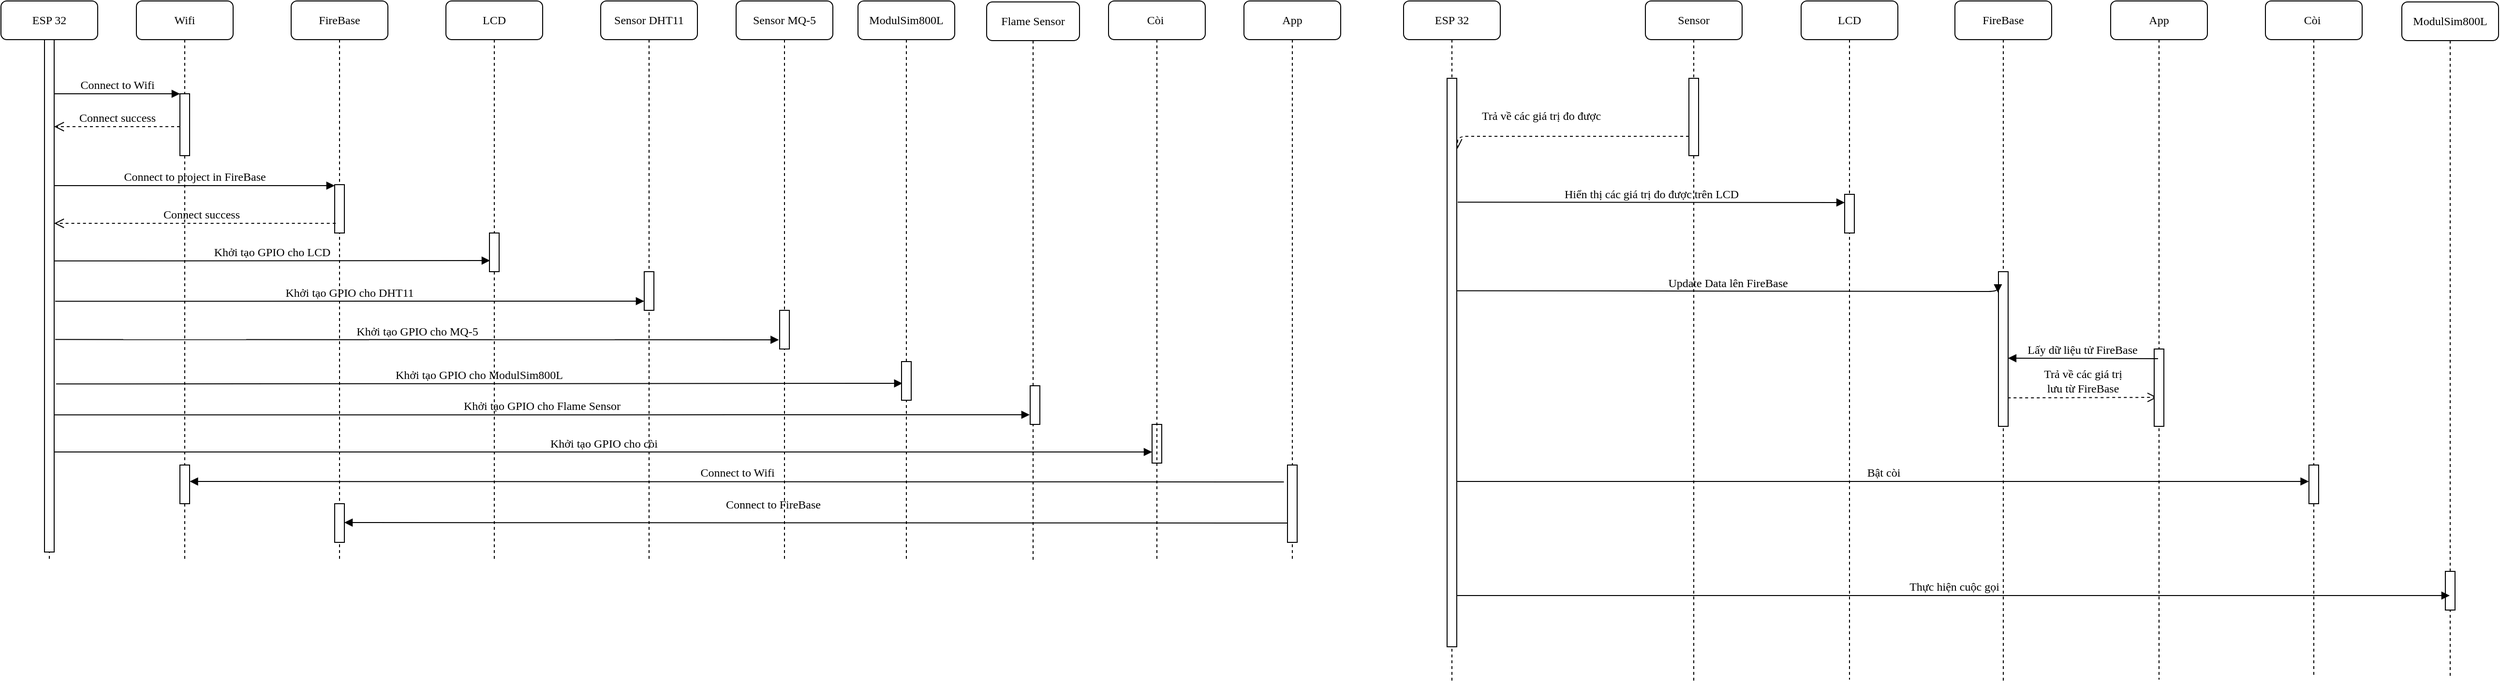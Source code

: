 <mxfile version="22.1.3" type="device">
  <diagram name="Page-1" id="13e1069c-82ec-6db2-03f1-153e76fe0fe0">
    <mxGraphModel dx="1469" dy="810" grid="0" gridSize="10" guides="1" tooltips="1" connect="1" arrows="1" fold="1" page="0" pageScale="1" pageWidth="1100" pageHeight="850" background="none" math="0" shadow="0">
      <root>
        <mxCell id="0" />
        <mxCell id="1" parent="0" />
        <mxCell id="7baba1c4bc27f4b0-2" value="Wifi" style="shape=umlLifeline;perimeter=lifelinePerimeter;whiteSpace=wrap;html=1;container=1;collapsible=0;recursiveResize=0;outlineConnect=0;rounded=1;shadow=0;comic=0;labelBackgroundColor=none;strokeWidth=1;fontFamily=Verdana;fontSize=12;align=center;" parent="1" vertex="1">
          <mxGeometry x="240" y="80" width="100" height="580" as="geometry" />
        </mxCell>
        <mxCell id="7baba1c4bc27f4b0-10" value="" style="html=1;points=[];perimeter=orthogonalPerimeter;rounded=0;shadow=0;comic=0;labelBackgroundColor=none;strokeWidth=1;fontFamily=Verdana;fontSize=12;align=center;" parent="7baba1c4bc27f4b0-2" vertex="1">
          <mxGeometry x="45" y="96" width="10" height="64" as="geometry" />
        </mxCell>
        <mxCell id="nI8wbM8Z-jG2XdsL9lHm-7" value="" style="html=1;points=[];perimeter=orthogonalPerimeter;rounded=0;shadow=0;comic=0;labelBackgroundColor=none;strokeColor=#000000;strokeWidth=1;fillColor=#FFFFFF;fontFamily=Verdana;fontSize=12;fontColor=#000000;align=center;" parent="7baba1c4bc27f4b0-2" vertex="1">
          <mxGeometry x="45" y="480" width="10" height="40" as="geometry" />
        </mxCell>
        <mxCell id="nI8wbM8Z-jG2XdsL9lHm-14" value="Khởi tạo GPIO cho DHT11" style="html=1;verticalAlign=bottom;endArrow=block;labelBackgroundColor=none;fontFamily=Verdana;fontSize=12;edgeStyle=elbowEdgeStyle;elbow=vertical;exitX=0.984;exitY=0.26;exitDx=0;exitDy=0;exitPerimeter=0;entryX=-0.008;entryY=0.767;entryDx=0;entryDy=0;entryPerimeter=0;" parent="7baba1c4bc27f4b0-2" target="7baba1c4bc27f4b0-16" edge="1">
          <mxGeometry relative="1" as="geometry">
            <mxPoint x="-84.0" y="310.6" as="sourcePoint" />
            <mxPoint x="366.86" y="310.0" as="targetPoint" />
          </mxGeometry>
        </mxCell>
        <mxCell id="nI8wbM8Z-jG2XdsL9lHm-15" value="Khởi tạo GPIO cho MQ-5" style="html=1;verticalAlign=bottom;endArrow=block;labelBackgroundColor=none;fontFamily=Verdana;fontSize=12;edgeStyle=elbowEdgeStyle;elbow=vertical;exitX=0.984;exitY=0.26;exitDx=0;exitDy=0;exitPerimeter=0;entryX=-0.085;entryY=0.767;entryDx=0;entryDy=0;entryPerimeter=0;" parent="7baba1c4bc27f4b0-2" target="7baba1c4bc27f4b0-19" edge="1">
          <mxGeometry relative="1" as="geometry">
            <mxPoint x="-84.0" y="350.17" as="sourcePoint" />
            <mxPoint x="524.92" y="350.25" as="targetPoint" />
          </mxGeometry>
        </mxCell>
        <mxCell id="QxkbIgd6ca-KLNZ7R7ek-5" value="Khởi tạo GPIO cho ModulSim800L" style="html=1;verticalAlign=bottom;endArrow=block;labelBackgroundColor=none;fontFamily=Verdana;fontSize=12;edgeStyle=elbowEdgeStyle;elbow=vertical;exitX=0.984;exitY=0.26;exitDx=0;exitDy=0;exitPerimeter=0;entryX=0.091;entryY=0.55;entryDx=0;entryDy=0;entryPerimeter=0;" edge="1" parent="7baba1c4bc27f4b0-2" target="QxkbIgd6ca-KLNZ7R7ek-4">
          <mxGeometry relative="1" as="geometry">
            <mxPoint x="-83.0" y="396.17" as="sourcePoint" />
            <mxPoint x="925" y="396" as="targetPoint" />
          </mxGeometry>
        </mxCell>
        <mxCell id="7baba1c4bc27f4b0-3" value="FireBase" style="shape=umlLifeline;perimeter=lifelinePerimeter;whiteSpace=wrap;html=1;container=1;collapsible=0;recursiveResize=0;outlineConnect=0;rounded=1;shadow=0;comic=0;labelBackgroundColor=none;strokeWidth=1;fontFamily=Verdana;fontSize=12;align=center;" parent="1" vertex="1">
          <mxGeometry x="400" y="80" width="100" height="580" as="geometry" />
        </mxCell>
        <mxCell id="7baba1c4bc27f4b0-13" value="" style="html=1;points=[];perimeter=orthogonalPerimeter;rounded=0;shadow=0;comic=0;labelBackgroundColor=none;strokeWidth=1;fontFamily=Verdana;fontSize=12;align=center;" parent="7baba1c4bc27f4b0-3" vertex="1">
          <mxGeometry x="45" y="190" width="10" height="50" as="geometry" />
        </mxCell>
        <mxCell id="nI8wbM8Z-jG2XdsL9lHm-18" value="" style="html=1;points=[];perimeter=orthogonalPerimeter;rounded=0;shadow=0;comic=0;labelBackgroundColor=none;strokeColor=#000000;strokeWidth=1;fillColor=#FFFFFF;fontFamily=Verdana;fontSize=12;fontColor=#000000;align=center;" parent="7baba1c4bc27f4b0-3" vertex="1">
          <mxGeometry x="45" y="520" width="10" height="40" as="geometry" />
        </mxCell>
        <mxCell id="nI8wbM8Z-jG2XdsL9lHm-25" value="Connect to FireBase" style="html=1;verticalAlign=bottom;endArrow=block;labelBackgroundColor=none;fontFamily=Verdana;fontSize=12;edgeStyle=elbowEdgeStyle;elbow=vertical;exitX=-0.02;exitY=0.75;exitDx=0;exitDy=0;exitPerimeter=0;" parent="7baba1c4bc27f4b0-3" source="nI8wbM8Z-jG2XdsL9lHm-8" edge="1">
          <mxGeometry x="0.092" y="-10" relative="1" as="geometry">
            <mxPoint x="919" y="540" as="sourcePoint" />
            <mxPoint x="55" y="539.4" as="targetPoint" />
            <mxPoint as="offset" />
          </mxGeometry>
        </mxCell>
        <mxCell id="7baba1c4bc27f4b0-4" value="Sensor DHT11" style="shape=umlLifeline;perimeter=lifelinePerimeter;whiteSpace=wrap;html=1;container=1;collapsible=0;recursiveResize=0;outlineConnect=0;rounded=1;shadow=0;comic=0;labelBackgroundColor=none;strokeWidth=1;fontFamily=Verdana;fontSize=12;align=center;" parent="1" vertex="1">
          <mxGeometry x="720" y="80" width="100" height="580" as="geometry" />
        </mxCell>
        <mxCell id="7baba1c4bc27f4b0-16" value="" style="html=1;points=[];perimeter=orthogonalPerimeter;rounded=0;shadow=0;comic=0;labelBackgroundColor=none;strokeWidth=1;fontFamily=Verdana;fontSize=12;align=center;" parent="7baba1c4bc27f4b0-4" vertex="1">
          <mxGeometry x="45" y="280" width="10" height="40" as="geometry" />
        </mxCell>
        <mxCell id="7baba1c4bc27f4b0-5" value="Sensor MQ-5" style="shape=umlLifeline;perimeter=lifelinePerimeter;whiteSpace=wrap;html=1;container=1;collapsible=0;recursiveResize=0;outlineConnect=0;rounded=1;shadow=0;comic=0;labelBackgroundColor=none;strokeWidth=1;fontFamily=Verdana;fontSize=12;align=center;" parent="1" vertex="1">
          <mxGeometry x="860" y="80" width="100" height="580" as="geometry" />
        </mxCell>
        <mxCell id="7baba1c4bc27f4b0-19" value="" style="html=1;points=[];perimeter=orthogonalPerimeter;rounded=0;shadow=0;comic=0;labelBackgroundColor=none;strokeWidth=1;fontFamily=Verdana;fontSize=12;align=center;" parent="7baba1c4bc27f4b0-5" vertex="1">
          <mxGeometry x="45" y="320" width="10" height="40" as="geometry" />
        </mxCell>
        <mxCell id="7baba1c4bc27f4b0-6" value="Flame Sensor" style="shape=umlLifeline;perimeter=lifelinePerimeter;whiteSpace=wrap;html=1;container=1;collapsible=0;recursiveResize=0;outlineConnect=0;rounded=1;shadow=0;comic=0;labelBackgroundColor=none;strokeWidth=1;fontFamily=Verdana;fontSize=12;align=center;" parent="1" vertex="1">
          <mxGeometry x="1119" y="81" width="96" height="579" as="geometry" />
        </mxCell>
        <mxCell id="nI8wbM8Z-jG2XdsL9lHm-16" value="Khởi tạo GPIO cho&amp;nbsp;Flame Sensor" style="html=1;verticalAlign=bottom;endArrow=block;labelBackgroundColor=none;fontFamily=Verdana;fontSize=12;edgeStyle=elbowEdgeStyle;elbow=vertical;exitX=0.984;exitY=0.26;exitDx=0;exitDy=0;exitPerimeter=0;entryX=-0.053;entryY=0.755;entryDx=0;entryDy=0;entryPerimeter=0;" parent="7baba1c4bc27f4b0-6" target="7baba1c4bc27f4b0-28" edge="1">
          <mxGeometry relative="1" as="geometry">
            <mxPoint x="-964.0" y="427.17" as="sourcePoint" />
            <mxPoint x="-215.85" y="427.68" as="targetPoint" />
          </mxGeometry>
        </mxCell>
        <mxCell id="7baba1c4bc27f4b0-28" value="" style="html=1;points=[];perimeter=orthogonalPerimeter;rounded=0;shadow=0;comic=0;labelBackgroundColor=none;strokeWidth=1;fontFamily=Verdana;fontSize=12;align=center;" parent="7baba1c4bc27f4b0-6" vertex="1">
          <mxGeometry x="45" y="397" width="10" height="40" as="geometry" />
        </mxCell>
        <mxCell id="7baba1c4bc27f4b0-25" value="" style="html=1;points=[];perimeter=orthogonalPerimeter;rounded=0;shadow=0;comic=0;labelBackgroundColor=none;strokeColor=#000000;strokeWidth=1;fillColor=#FFFFFF;fontFamily=Verdana;fontSize=12;fontColor=#000000;align=center;" parent="7baba1c4bc27f4b0-6" vertex="1">
          <mxGeometry x="171" y="437" width="10" height="40" as="geometry" />
        </mxCell>
        <mxCell id="nI8wbM8Z-jG2XdsL9lHm-17" value="Khởi tạo GPIO cho còi" style="html=1;verticalAlign=bottom;endArrow=block;labelBackgroundColor=none;fontFamily=Verdana;fontSize=12;edgeStyle=elbowEdgeStyle;elbow=vertical;exitX=1.044;exitY=0.733;exitDx=0;exitDy=0;exitPerimeter=0;" parent="7baba1c4bc27f4b0-6" edge="1">
          <mxGeometry relative="1" as="geometry">
            <mxPoint x="-963.56" y="465.49" as="sourcePoint" />
            <mxPoint x="171" y="466" as="targetPoint" />
          </mxGeometry>
        </mxCell>
        <mxCell id="7baba1c4bc27f4b0-7" value="Còi&amp;nbsp;" style="shape=umlLifeline;perimeter=lifelinePerimeter;whiteSpace=wrap;html=1;container=1;collapsible=0;recursiveResize=0;outlineConnect=0;rounded=1;shadow=0;comic=0;labelBackgroundColor=none;strokeWidth=1;fontFamily=Verdana;fontSize=12;align=center;" parent="1" vertex="1">
          <mxGeometry x="1245" y="80" width="100" height="580" as="geometry" />
        </mxCell>
        <mxCell id="7baba1c4bc27f4b0-8" value="ESP 32" style="shape=umlLifeline;perimeter=lifelinePerimeter;whiteSpace=wrap;html=1;container=1;collapsible=0;recursiveResize=0;outlineConnect=0;rounded=1;shadow=0;comic=0;labelBackgroundColor=none;strokeWidth=1;fontFamily=Verdana;fontSize=12;align=center;" parent="1" vertex="1">
          <mxGeometry x="100" y="80" width="100" height="580" as="geometry" />
        </mxCell>
        <mxCell id="7baba1c4bc27f4b0-9" value="" style="html=1;points=[];perimeter=orthogonalPerimeter;rounded=0;shadow=0;comic=0;labelBackgroundColor=none;strokeWidth=1;fontFamily=Verdana;fontSize=12;align=center;" parent="7baba1c4bc27f4b0-8" vertex="1">
          <mxGeometry x="45" y="40" width="10" height="530" as="geometry" />
        </mxCell>
        <mxCell id="nI8wbM8Z-jG2XdsL9lHm-2" value="Connect success" style="html=1;verticalAlign=bottom;endArrow=open;dashed=1;endSize=8;labelBackgroundColor=none;fontFamily=Verdana;fontSize=12;edgeStyle=elbowEdgeStyle;elbow=vertical;" parent="7baba1c4bc27f4b0-8" edge="1">
          <mxGeometry x="-0.003" relative="1" as="geometry">
            <mxPoint x="55" y="130" as="targetPoint" />
            <Array as="points">
              <mxPoint x="130" y="130" />
              <mxPoint x="160" y="130" />
            </Array>
            <mxPoint x="185" y="130" as="sourcePoint" />
            <mxPoint as="offset" />
          </mxGeometry>
        </mxCell>
        <mxCell id="nI8wbM8Z-jG2XdsL9lHm-4" value="Connect success" style="html=1;verticalAlign=bottom;endArrow=open;dashed=1;endSize=8;labelBackgroundColor=none;fontFamily=Verdana;fontSize=12;edgeStyle=elbowEdgeStyle;elbow=vertical;" parent="7baba1c4bc27f4b0-8" edge="1">
          <mxGeometry x="-0.003" relative="1" as="geometry">
            <mxPoint x="55" y="230" as="targetPoint" />
            <Array as="points">
              <mxPoint x="350" y="230" />
              <mxPoint x="160" y="230" />
            </Array>
            <mxPoint x="343" y="230" as="sourcePoint" />
            <mxPoint as="offset" />
          </mxGeometry>
        </mxCell>
        <mxCell id="7baba1c4bc27f4b0-11" value="Connect to Wifi" style="html=1;verticalAlign=bottom;endArrow=block;entryX=0;entryY=0;labelBackgroundColor=none;fontFamily=Verdana;fontSize=12;edgeStyle=elbowEdgeStyle;elbow=vertical;" parent="1" source="7baba1c4bc27f4b0-9" target="7baba1c4bc27f4b0-10" edge="1">
          <mxGeometry relative="1" as="geometry">
            <mxPoint x="220" y="190" as="sourcePoint" />
          </mxGeometry>
        </mxCell>
        <mxCell id="nI8wbM8Z-jG2XdsL9lHm-1" value="App" style="shape=umlLifeline;perimeter=lifelinePerimeter;whiteSpace=wrap;html=1;container=1;collapsible=0;recursiveResize=0;outlineConnect=0;rounded=1;shadow=0;comic=0;labelBackgroundColor=none;strokeWidth=1;fontFamily=Verdana;fontSize=12;align=center;" parent="1" vertex="1">
          <mxGeometry x="1385" y="80" width="100" height="580" as="geometry" />
        </mxCell>
        <mxCell id="nI8wbM8Z-jG2XdsL9lHm-8" value="" style="html=1;points=[];perimeter=orthogonalPerimeter;rounded=0;shadow=0;comic=0;labelBackgroundColor=none;strokeColor=#000000;strokeWidth=1;fillColor=#FFFFFF;fontFamily=Verdana;fontSize=12;fontColor=#000000;align=center;" parent="nI8wbM8Z-jG2XdsL9lHm-1" vertex="1">
          <mxGeometry x="45" y="480" width="10" height="80" as="geometry" />
        </mxCell>
        <mxCell id="nI8wbM8Z-jG2XdsL9lHm-3" value="Connect to project in FireBase" style="html=1;verticalAlign=bottom;endArrow=block;labelBackgroundColor=none;fontFamily=Verdana;fontSize=12;edgeStyle=elbowEdgeStyle;elbow=vertical;entryX=-0.003;entryY=0.012;entryDx=0;entryDy=0;entryPerimeter=0;exitX=0.984;exitY=0.26;exitDx=0;exitDy=0;exitPerimeter=0;" parent="1" target="7baba1c4bc27f4b0-13" edge="1">
          <mxGeometry relative="1" as="geometry">
            <mxPoint x="154.84" y="271" as="sourcePoint" />
            <mxPoint x="445.36" y="271" as="targetPoint" />
          </mxGeometry>
        </mxCell>
        <mxCell id="nI8wbM8Z-jG2XdsL9lHm-11" value="LCD" style="shape=umlLifeline;perimeter=lifelinePerimeter;whiteSpace=wrap;html=1;container=1;collapsible=0;recursiveResize=0;outlineConnect=0;rounded=1;shadow=0;comic=0;labelBackgroundColor=none;strokeWidth=1;fontFamily=Verdana;fontSize=12;align=center;" parent="1" vertex="1">
          <mxGeometry x="560" y="80" width="100" height="580" as="geometry" />
        </mxCell>
        <mxCell id="nI8wbM8Z-jG2XdsL9lHm-13" value="" style="html=1;points=[];perimeter=orthogonalPerimeter;rounded=0;shadow=0;comic=0;labelBackgroundColor=none;strokeWidth=1;fontFamily=Verdana;fontSize=12;align=center;" parent="nI8wbM8Z-jG2XdsL9lHm-11" vertex="1">
          <mxGeometry x="45" y="240" width="10" height="40" as="geometry" />
        </mxCell>
        <mxCell id="nI8wbM8Z-jG2XdsL9lHm-5" value="Khởi tạo GPIO cho LCD" style="html=1;verticalAlign=bottom;endArrow=block;labelBackgroundColor=none;fontFamily=Verdana;fontSize=12;edgeStyle=elbowEdgeStyle;elbow=vertical;exitX=0.984;exitY=0.26;exitDx=0;exitDy=0;exitPerimeter=0;entryX=0.05;entryY=0.508;entryDx=0;entryDy=0;entryPerimeter=0;" parent="nI8wbM8Z-jG2XdsL9lHm-11" edge="1">
          <mxGeometry relative="1" as="geometry">
            <mxPoint x="-405.36" y="268.92" as="sourcePoint" />
            <mxPoint x="45.5" y="268.32" as="targetPoint" />
          </mxGeometry>
        </mxCell>
        <mxCell id="nI8wbM8Z-jG2XdsL9lHm-32" value="FireBase" style="shape=umlLifeline;perimeter=lifelinePerimeter;whiteSpace=wrap;html=1;container=1;collapsible=0;recursiveResize=0;outlineConnect=0;rounded=1;shadow=0;comic=0;labelBackgroundColor=none;strokeWidth=1;fontFamily=Verdana;fontSize=12;align=center;" parent="1" vertex="1">
          <mxGeometry x="2120" y="80" width="100" height="705" as="geometry" />
        </mxCell>
        <mxCell id="nI8wbM8Z-jG2XdsL9lHm-33" value="" style="html=1;points=[];perimeter=orthogonalPerimeter;rounded=0;shadow=0;comic=0;labelBackgroundColor=none;strokeWidth=1;fontFamily=Verdana;fontSize=12;align=center;" parent="nI8wbM8Z-jG2XdsL9lHm-32" vertex="1">
          <mxGeometry x="45" y="280" width="10" height="160" as="geometry" />
        </mxCell>
        <mxCell id="nI8wbM8Z-jG2XdsL9lHm-60" value="Update Data lên FireBase" style="html=1;verticalAlign=bottom;endArrow=block;labelBackgroundColor=none;fontFamily=Verdana;fontSize=12;edgeStyle=elbowEdgeStyle;elbow=vertical;exitX=0.956;exitY=0.428;exitDx=0;exitDy=0;exitPerimeter=0;entryX=-0.055;entryY=0.135;entryDx=0;entryDy=0;entryPerimeter=0;" parent="nI8wbM8Z-jG2XdsL9lHm-32" target="nI8wbM8Z-jG2XdsL9lHm-33" edge="1">
          <mxGeometry relative="1" as="geometry">
            <mxPoint x="-515.15" y="299.72" as="sourcePoint" />
            <mxPoint x="45" y="301.68" as="targetPoint" />
          </mxGeometry>
        </mxCell>
        <mxCell id="nI8wbM8Z-jG2XdsL9lHm-63" value="Trả về các giá trị &lt;br&gt;lưu từ FireBase" style="html=1;verticalAlign=bottom;endArrow=open;dashed=1;endSize=8;labelBackgroundColor=none;fontFamily=Verdana;fontSize=12;edgeStyle=elbowEdgeStyle;elbow=vertical;entryX=0.964;entryY=0.816;entryDx=0;entryDy=0;entryPerimeter=0;exitX=0.964;exitY=0.816;exitDx=0;exitDy=0;exitPerimeter=0;" parent="nI8wbM8Z-jG2XdsL9lHm-32" source="nI8wbM8Z-jG2XdsL9lHm-33" edge="1">
          <mxGeometry x="-0.003" relative="1" as="geometry">
            <mxPoint x="209.14" y="410" as="targetPoint" />
            <Array as="points">
              <mxPoint x="184.14" y="410" />
              <mxPoint x="154.14" y="410" />
            </Array>
            <mxPoint x="-30" y="410.76" as="sourcePoint" />
            <mxPoint as="offset" />
          </mxGeometry>
        </mxCell>
        <mxCell id="nI8wbM8Z-jG2XdsL9lHm-37" value="Sensor" style="shape=umlLifeline;perimeter=lifelinePerimeter;whiteSpace=wrap;html=1;container=1;collapsible=0;recursiveResize=0;outlineConnect=0;rounded=1;shadow=0;comic=0;labelBackgroundColor=none;strokeWidth=1;fontFamily=Verdana;fontSize=12;align=center;" parent="1" vertex="1">
          <mxGeometry x="1800" y="80" width="100" height="705" as="geometry" />
        </mxCell>
        <mxCell id="nI8wbM8Z-jG2XdsL9lHm-38" value="" style="html=1;points=[];perimeter=orthogonalPerimeter;rounded=0;shadow=0;comic=0;labelBackgroundColor=none;strokeWidth=1;fontFamily=Verdana;fontSize=12;align=center;" parent="nI8wbM8Z-jG2XdsL9lHm-37" vertex="1">
          <mxGeometry x="45" y="80" width="10" height="80" as="geometry" />
        </mxCell>
        <mxCell id="nI8wbM8Z-jG2XdsL9lHm-58" value="Trả về các giá trị đo được" style="html=1;verticalAlign=bottom;endArrow=open;dashed=1;endSize=8;labelBackgroundColor=none;fontFamily=Verdana;fontSize=12;edgeStyle=elbowEdgeStyle;elbow=vertical;entryX=1.086;entryY=0.124;entryDx=0;entryDy=0;entryPerimeter=0;" parent="nI8wbM8Z-jG2XdsL9lHm-37" target="nI8wbM8Z-jG2XdsL9lHm-46" edge="1">
          <mxGeometry x="0.217" y="-12" relative="1" as="geometry">
            <mxPoint x="-85" y="140" as="targetPoint" />
            <Array as="points">
              <mxPoint x="-10" y="140" />
              <mxPoint x="20" y="140" />
            </Array>
            <mxPoint x="45" y="140" as="sourcePoint" />
            <mxPoint as="offset" />
          </mxGeometry>
        </mxCell>
        <mxCell id="nI8wbM8Z-jG2XdsL9lHm-43" value="Còi&amp;nbsp;" style="shape=umlLifeline;perimeter=lifelinePerimeter;whiteSpace=wrap;html=1;container=1;collapsible=0;recursiveResize=0;outlineConnect=0;rounded=1;shadow=0;comic=0;labelBackgroundColor=none;strokeWidth=1;fontFamily=Verdana;fontSize=12;align=center;" parent="1" vertex="1">
          <mxGeometry x="2441" y="80" width="100" height="700" as="geometry" />
        </mxCell>
        <mxCell id="nI8wbM8Z-jG2XdsL9lHm-44" value="" style="html=1;points=[];perimeter=orthogonalPerimeter;rounded=0;shadow=0;comic=0;labelBackgroundColor=none;strokeColor=#000000;strokeWidth=1;fillColor=#FFFFFF;fontFamily=Verdana;fontSize=12;fontColor=#000000;align=center;" parent="nI8wbM8Z-jG2XdsL9lHm-43" vertex="1">
          <mxGeometry x="45" y="480" width="10" height="40" as="geometry" />
        </mxCell>
        <mxCell id="nI8wbM8Z-jG2XdsL9lHm-45" value="ESP 32" style="shape=umlLifeline;perimeter=lifelinePerimeter;whiteSpace=wrap;html=1;container=1;collapsible=0;recursiveResize=0;outlineConnect=0;rounded=1;shadow=0;comic=0;labelBackgroundColor=none;strokeWidth=1;fontFamily=Verdana;fontSize=12;align=center;" parent="1" vertex="1">
          <mxGeometry x="1550" y="80" width="100" height="704" as="geometry" />
        </mxCell>
        <mxCell id="nI8wbM8Z-jG2XdsL9lHm-46" value="" style="html=1;points=[];perimeter=orthogonalPerimeter;rounded=0;shadow=0;comic=0;labelBackgroundColor=none;strokeWidth=1;fontFamily=Verdana;fontSize=12;align=center;" parent="nI8wbM8Z-jG2XdsL9lHm-45" vertex="1">
          <mxGeometry x="45" y="80" width="10" height="588" as="geometry" />
        </mxCell>
        <mxCell id="nI8wbM8Z-jG2XdsL9lHm-50" value="App" style="shape=umlLifeline;perimeter=lifelinePerimeter;whiteSpace=wrap;html=1;container=1;collapsible=0;recursiveResize=0;outlineConnect=0;rounded=1;shadow=0;comic=0;labelBackgroundColor=none;strokeWidth=1;fontFamily=Verdana;fontSize=12;align=center;" parent="1" vertex="1">
          <mxGeometry x="2281" y="80" width="100" height="702" as="geometry" />
        </mxCell>
        <mxCell id="nI8wbM8Z-jG2XdsL9lHm-51" value="" style="html=1;points=[];perimeter=orthogonalPerimeter;rounded=0;shadow=0;comic=0;labelBackgroundColor=none;strokeColor=#000000;strokeWidth=1;fillColor=#FFFFFF;fontFamily=Verdana;fontSize=12;fontColor=#000000;align=center;" parent="nI8wbM8Z-jG2XdsL9lHm-50" vertex="1">
          <mxGeometry x="45" y="360" width="10" height="80" as="geometry" />
        </mxCell>
        <mxCell id="nI8wbM8Z-jG2XdsL9lHm-53" value="LCD" style="shape=umlLifeline;perimeter=lifelinePerimeter;whiteSpace=wrap;html=1;container=1;collapsible=0;recursiveResize=0;outlineConnect=0;rounded=1;shadow=0;comic=0;labelBackgroundColor=none;strokeWidth=1;fontFamily=Verdana;fontSize=12;align=center;" parent="1" vertex="1">
          <mxGeometry x="1961" y="80" width="100" height="702" as="geometry" />
        </mxCell>
        <mxCell id="nI8wbM8Z-jG2XdsL9lHm-54" value="" style="html=1;points=[];perimeter=orthogonalPerimeter;rounded=0;shadow=0;comic=0;labelBackgroundColor=none;strokeWidth=1;fontFamily=Verdana;fontSize=12;align=center;" parent="nI8wbM8Z-jG2XdsL9lHm-53" vertex="1">
          <mxGeometry x="45" y="200" width="10" height="40" as="geometry" />
        </mxCell>
        <mxCell id="nI8wbM8Z-jG2XdsL9lHm-59" value="Hiển thị các giá trị đo được trên LCD" style="html=1;verticalAlign=bottom;endArrow=block;labelBackgroundColor=none;fontFamily=Verdana;fontSize=12;edgeStyle=elbowEdgeStyle;elbow=vertical;entryX=0.006;entryY=0.215;entryDx=0;entryDy=0;entryPerimeter=0;" parent="1" target="nI8wbM8Z-jG2XdsL9lHm-54" edge="1">
          <mxGeometry relative="1" as="geometry">
            <mxPoint x="1606" y="288.14" as="sourcePoint" />
            <mxPoint x="1845.07" y="288.3" as="targetPoint" />
          </mxGeometry>
        </mxCell>
        <mxCell id="nI8wbM8Z-jG2XdsL9lHm-62" value="Lấy dữ liệu tử FireBase&amp;nbsp;" style="html=1;verticalAlign=bottom;endArrow=block;labelBackgroundColor=none;fontFamily=Verdana;fontSize=12;edgeStyle=elbowEdgeStyle;elbow=vertical;exitX=0.995;exitY=0.557;exitDx=0;exitDy=0;exitPerimeter=0;entryX=0.995;entryY=0.557;entryDx=0;entryDy=0;entryPerimeter=0;" parent="1" target="nI8wbM8Z-jG2XdsL9lHm-33" edge="1">
          <mxGeometry relative="1" as="geometry">
            <mxPoint x="2330" y="450" as="sourcePoint" />
            <mxPoint x="2180" y="450" as="targetPoint" />
          </mxGeometry>
        </mxCell>
        <mxCell id="nI8wbM8Z-jG2XdsL9lHm-64" value="Bật còi" style="html=1;verticalAlign=bottom;endArrow=block;labelBackgroundColor=none;fontFamily=Verdana;fontSize=12;edgeStyle=elbowEdgeStyle;elbow=vertical;entryX=-0.02;entryY=0.425;entryDx=0;entryDy=0;entryPerimeter=0;" parent="1" source="nI8wbM8Z-jG2XdsL9lHm-46" target="nI8wbM8Z-jG2XdsL9lHm-44" edge="1">
          <mxGeometry x="-0.0" relative="1" as="geometry">
            <mxPoint x="1606" y="576.14" as="sourcePoint" />
            <mxPoint x="2485.43" y="576.08" as="targetPoint" />
            <mxPoint as="offset" />
          </mxGeometry>
        </mxCell>
        <mxCell id="nI8wbM8Z-jG2XdsL9lHm-24" value="Connect to Wifi" style="html=1;verticalAlign=bottom;endArrow=block;labelBackgroundColor=none;fontFamily=Verdana;fontSize=12;edgeStyle=elbowEdgeStyle;elbow=vertical;exitX=-0.374;exitY=0.219;exitDx=0;exitDy=0;exitPerimeter=0;entryX=1.018;entryY=0.416;entryDx=0;entryDy=0;entryPerimeter=0;" parent="1" target="nI8wbM8Z-jG2XdsL9lHm-7" edge="1" source="nI8wbM8Z-jG2XdsL9lHm-8">
          <mxGeometry relative="1" as="geometry">
            <mxPoint x="1324.8" y="576.36" as="sourcePoint" />
            <mxPoint x="295" y="575" as="targetPoint" />
          </mxGeometry>
        </mxCell>
        <mxCell id="QxkbIgd6ca-KLNZ7R7ek-3" value="ModulSim800L" style="shape=umlLifeline;perimeter=lifelinePerimeter;whiteSpace=wrap;html=1;container=1;collapsible=0;recursiveResize=0;outlineConnect=0;rounded=1;shadow=0;comic=0;labelBackgroundColor=none;strokeWidth=1;fontFamily=Verdana;fontSize=12;align=center;" vertex="1" parent="1">
          <mxGeometry x="986" y="80" width="100" height="580" as="geometry" />
        </mxCell>
        <mxCell id="QxkbIgd6ca-KLNZ7R7ek-4" value="" style="html=1;points=[];perimeter=orthogonalPerimeter;rounded=0;shadow=0;comic=0;labelBackgroundColor=none;strokeColor=#000000;strokeWidth=1;fillColor=#FFFFFF;fontFamily=Verdana;fontSize=12;fontColor=#000000;align=center;" vertex="1" parent="QxkbIgd6ca-KLNZ7R7ek-3">
          <mxGeometry x="45" y="373" width="10" height="40" as="geometry" />
        </mxCell>
        <mxCell id="QxkbIgd6ca-KLNZ7R7ek-6" value="ModulSim800L" style="shape=umlLifeline;perimeter=lifelinePerimeter;whiteSpace=wrap;html=1;container=1;collapsible=0;recursiveResize=0;outlineConnect=0;rounded=1;shadow=0;comic=0;labelBackgroundColor=none;strokeWidth=1;fontFamily=Verdana;fontSize=12;align=center;" vertex="1" parent="1">
          <mxGeometry x="2582" y="81" width="100" height="699" as="geometry" />
        </mxCell>
        <mxCell id="QxkbIgd6ca-KLNZ7R7ek-7" value="" style="html=1;points=[];perimeter=orthogonalPerimeter;rounded=0;shadow=0;comic=0;labelBackgroundColor=none;strokeColor=#000000;strokeWidth=1;fillColor=#FFFFFF;fontFamily=Verdana;fontSize=12;fontColor=#000000;align=center;" vertex="1" parent="QxkbIgd6ca-KLNZ7R7ek-6">
          <mxGeometry x="45" y="589" width="10" height="40" as="geometry" />
        </mxCell>
        <mxCell id="QxkbIgd6ca-KLNZ7R7ek-8" value="Thực hiện cuộc gọi" style="html=1;verticalAlign=bottom;endArrow=block;labelBackgroundColor=none;fontFamily=Verdana;fontSize=12;edgeStyle=elbowEdgeStyle;elbow=vertical;" edge="1" parent="1" source="nI8wbM8Z-jG2XdsL9lHm-46" target="QxkbIgd6ca-KLNZ7R7ek-6">
          <mxGeometry x="-0.0" relative="1" as="geometry">
            <mxPoint x="1615" y="587" as="sourcePoint" />
            <mxPoint x="2496" y="587" as="targetPoint" />
            <mxPoint as="offset" />
            <Array as="points">
              <mxPoint x="2068" y="695" />
            </Array>
          </mxGeometry>
        </mxCell>
      </root>
    </mxGraphModel>
  </diagram>
</mxfile>
